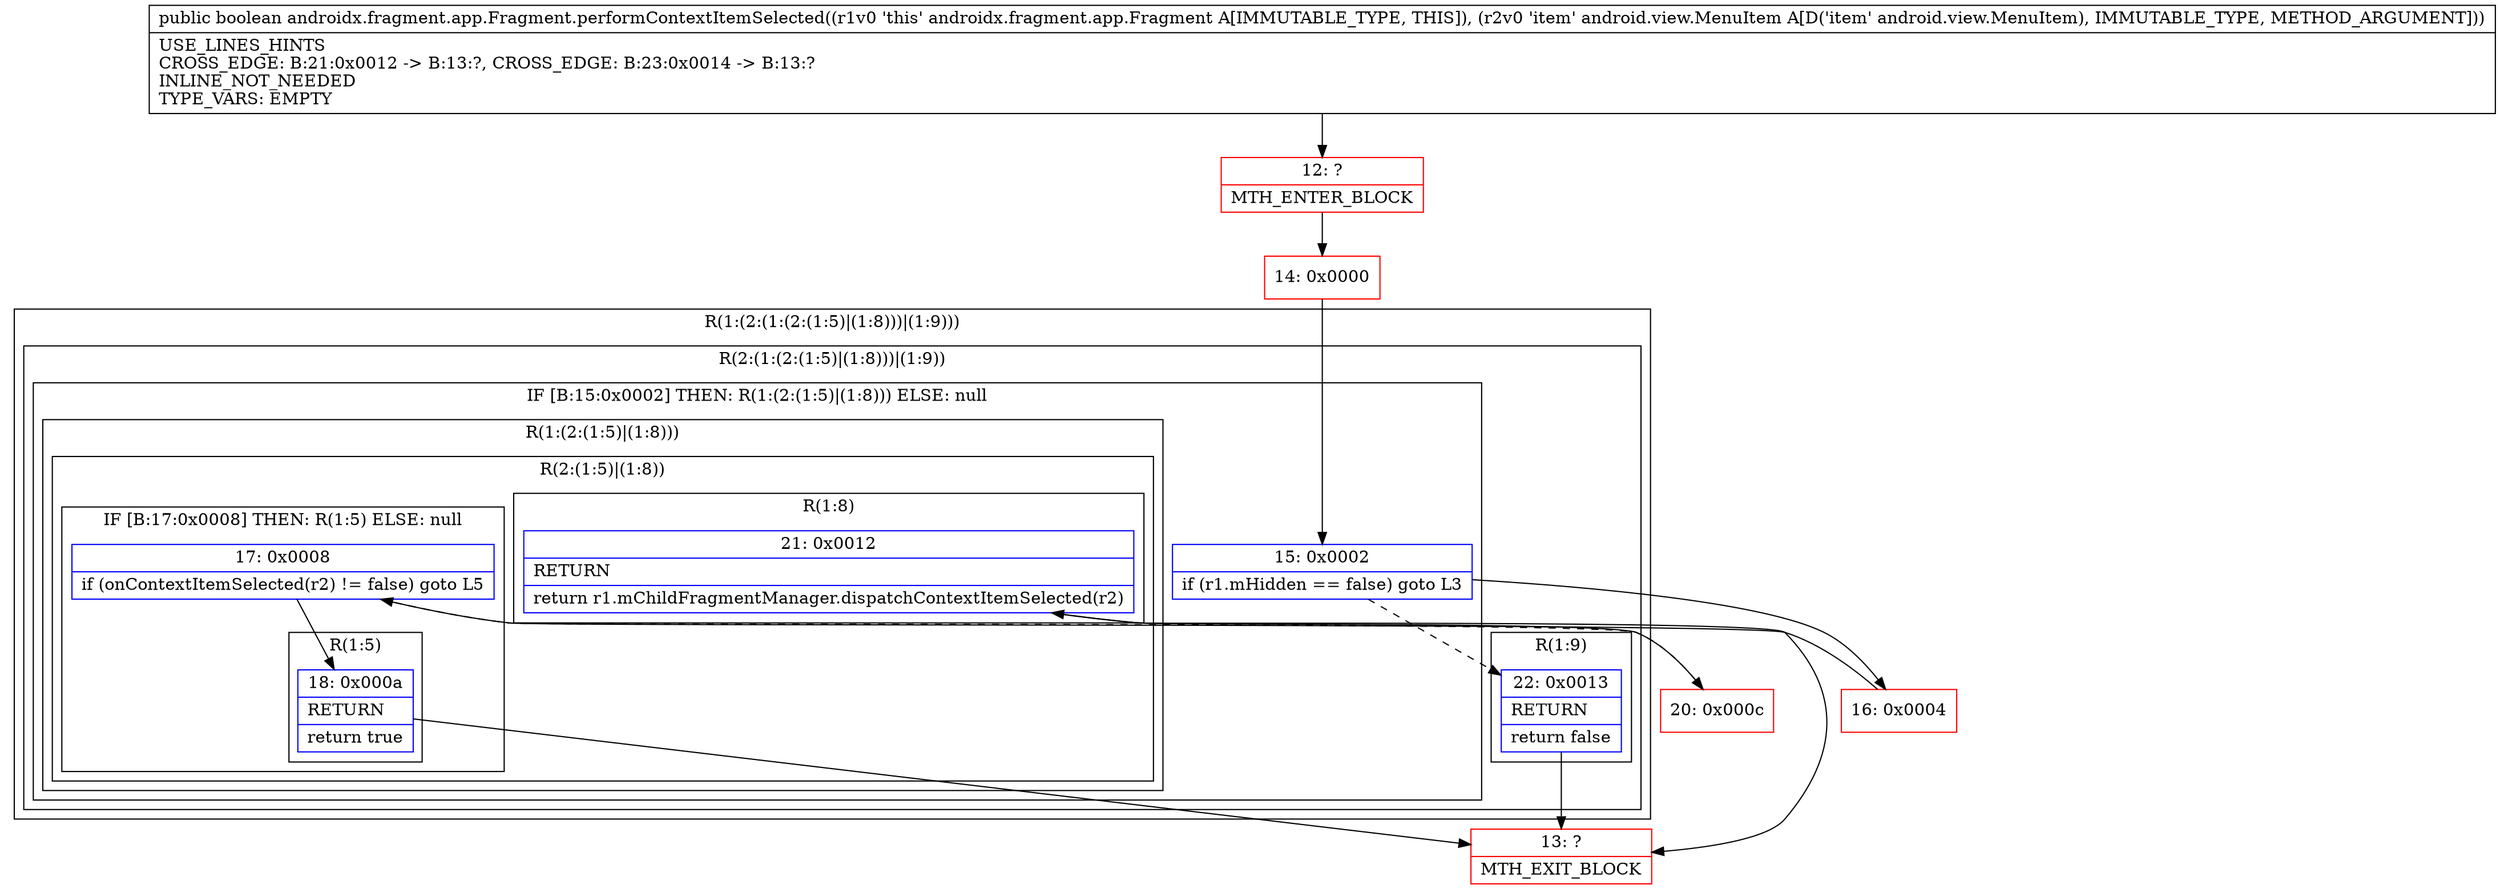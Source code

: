 digraph "CFG forandroidx.fragment.app.Fragment.performContextItemSelected(Landroid\/view\/MenuItem;)Z" {
subgraph cluster_Region_1200323119 {
label = "R(1:(2:(1:(2:(1:5)|(1:8)))|(1:9)))";
node [shape=record,color=blue];
subgraph cluster_Region_1264848338 {
label = "R(2:(1:(2:(1:5)|(1:8)))|(1:9))";
node [shape=record,color=blue];
subgraph cluster_IfRegion_1298678346 {
label = "IF [B:15:0x0002] THEN: R(1:(2:(1:5)|(1:8))) ELSE: null";
node [shape=record,color=blue];
Node_15 [shape=record,label="{15\:\ 0x0002|if (r1.mHidden == false) goto L3\l}"];
subgraph cluster_Region_225856166 {
label = "R(1:(2:(1:5)|(1:8)))";
node [shape=record,color=blue];
subgraph cluster_Region_288359205 {
label = "R(2:(1:5)|(1:8))";
node [shape=record,color=blue];
subgraph cluster_IfRegion_2052163148 {
label = "IF [B:17:0x0008] THEN: R(1:5) ELSE: null";
node [shape=record,color=blue];
Node_17 [shape=record,label="{17\:\ 0x0008|if (onContextItemSelected(r2) != false) goto L5\l}"];
subgraph cluster_Region_1973743966 {
label = "R(1:5)";
node [shape=record,color=blue];
Node_18 [shape=record,label="{18\:\ 0x000a|RETURN\l|return true\l}"];
}
}
subgraph cluster_Region_1253615158 {
label = "R(1:8)";
node [shape=record,color=blue];
Node_21 [shape=record,label="{21\:\ 0x0012|RETURN\l|return r1.mChildFragmentManager.dispatchContextItemSelected(r2)\l}"];
}
}
}
}
subgraph cluster_Region_1535159663 {
label = "R(1:9)";
node [shape=record,color=blue];
Node_22 [shape=record,label="{22\:\ 0x0013|RETURN\l|return false\l}"];
}
}
}
Node_12 [shape=record,color=red,label="{12\:\ ?|MTH_ENTER_BLOCK\l}"];
Node_14 [shape=record,color=red,label="{14\:\ 0x0000}"];
Node_16 [shape=record,color=red,label="{16\:\ 0x0004}"];
Node_13 [shape=record,color=red,label="{13\:\ ?|MTH_EXIT_BLOCK\l}"];
Node_20 [shape=record,color=red,label="{20\:\ 0x000c}"];
MethodNode[shape=record,label="{public boolean androidx.fragment.app.Fragment.performContextItemSelected((r1v0 'this' androidx.fragment.app.Fragment A[IMMUTABLE_TYPE, THIS]), (r2v0 'item' android.view.MenuItem A[D('item' android.view.MenuItem), IMMUTABLE_TYPE, METHOD_ARGUMENT]))  | USE_LINES_HINTS\lCROSS_EDGE: B:21:0x0012 \-\> B:13:?, CROSS_EDGE: B:23:0x0014 \-\> B:13:?\lINLINE_NOT_NEEDED\lTYPE_VARS: EMPTY\l}"];
MethodNode -> Node_12;Node_15 -> Node_16;
Node_15 -> Node_22[style=dashed];
Node_17 -> Node_18;
Node_17 -> Node_20[style=dashed];
Node_18 -> Node_13;
Node_21 -> Node_13;
Node_22 -> Node_13;
Node_12 -> Node_14;
Node_14 -> Node_15;
Node_16 -> Node_17;
Node_20 -> Node_21;
}

